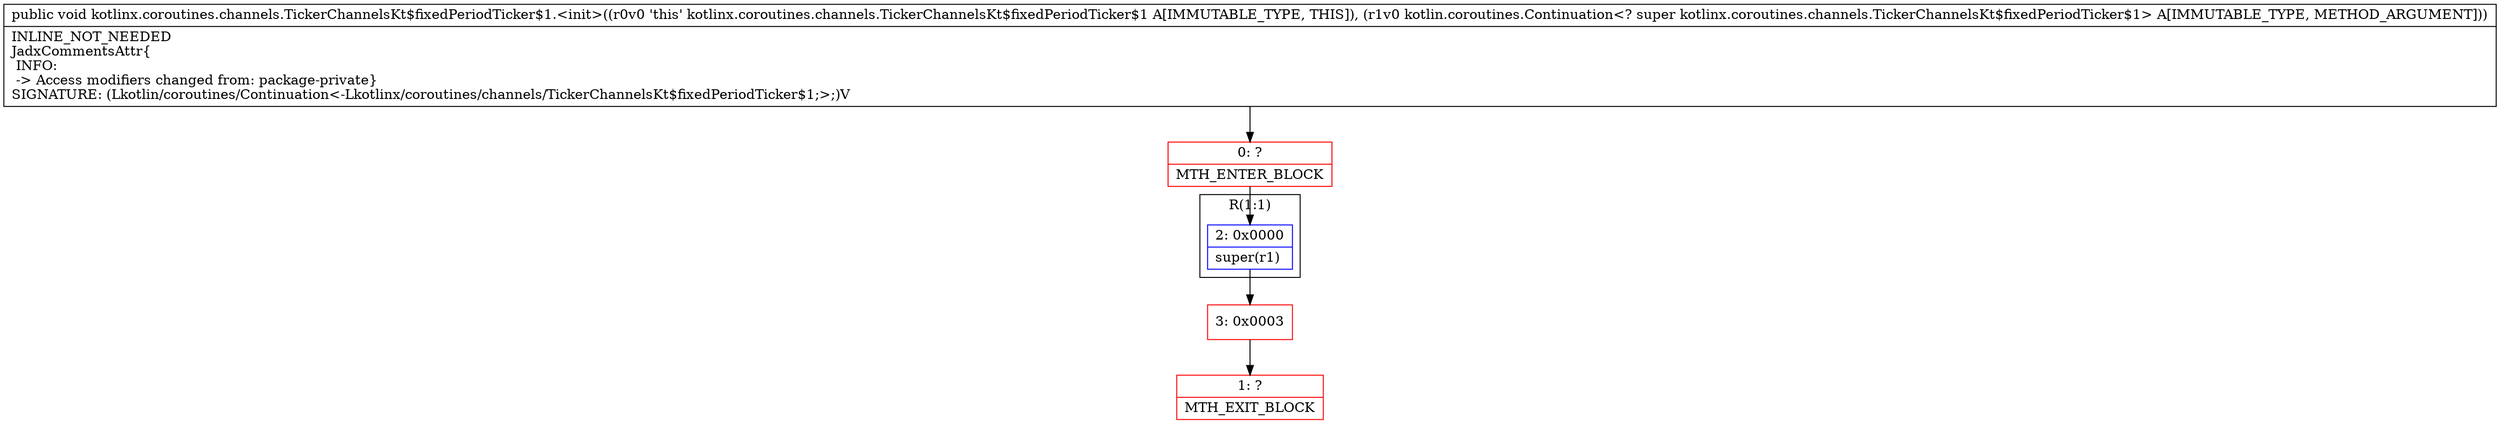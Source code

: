 digraph "CFG forkotlinx.coroutines.channels.TickerChannelsKt$fixedPeriodTicker$1.\<init\>(Lkotlin\/coroutines\/Continuation;)V" {
subgraph cluster_Region_1481991550 {
label = "R(1:1)";
node [shape=record,color=blue];
Node_2 [shape=record,label="{2\:\ 0x0000|super(r1)\l}"];
}
Node_0 [shape=record,color=red,label="{0\:\ ?|MTH_ENTER_BLOCK\l}"];
Node_3 [shape=record,color=red,label="{3\:\ 0x0003}"];
Node_1 [shape=record,color=red,label="{1\:\ ?|MTH_EXIT_BLOCK\l}"];
MethodNode[shape=record,label="{public void kotlinx.coroutines.channels.TickerChannelsKt$fixedPeriodTicker$1.\<init\>((r0v0 'this' kotlinx.coroutines.channels.TickerChannelsKt$fixedPeriodTicker$1 A[IMMUTABLE_TYPE, THIS]), (r1v0 kotlin.coroutines.Continuation\<? super kotlinx.coroutines.channels.TickerChannelsKt$fixedPeriodTicker$1\> A[IMMUTABLE_TYPE, METHOD_ARGUMENT]))  | INLINE_NOT_NEEDED\lJadxCommentsAttr\{\l INFO: \l \-\> Access modifiers changed from: package\-private\}\lSIGNATURE: (Lkotlin\/coroutines\/Continuation\<\-Lkotlinx\/coroutines\/channels\/TickerChannelsKt$fixedPeriodTicker$1;\>;)V\l}"];
MethodNode -> Node_0;Node_2 -> Node_3;
Node_0 -> Node_2;
Node_3 -> Node_1;
}

